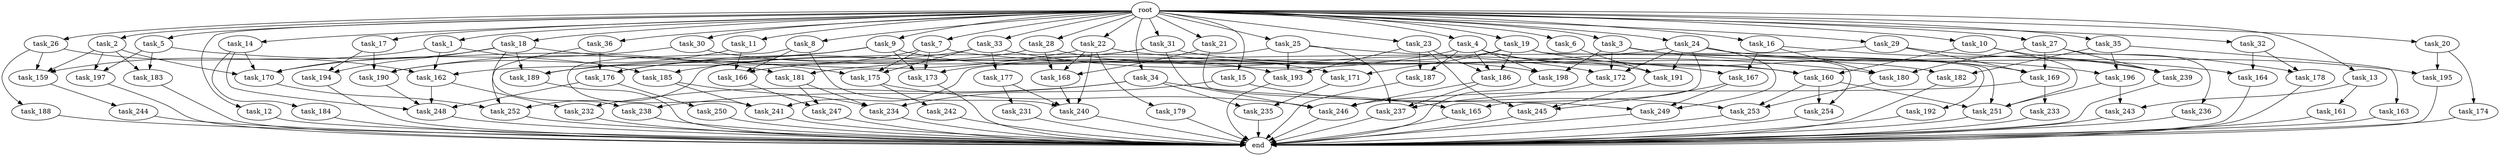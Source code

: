 digraph G {
  root [size="0.000000"];
  task_1 [size="1.024000"];
  task_2 [size="1.024000"];
  task_3 [size="1.024000"];
  task_4 [size="1.024000"];
  task_5 [size="1.024000"];
  task_6 [size="1.024000"];
  task_7 [size="1.024000"];
  task_8 [size="1.024000"];
  task_9 [size="1.024000"];
  task_10 [size="1.024000"];
  task_11 [size="1.024000"];
  task_12 [size="1.024000"];
  task_13 [size="1.024000"];
  task_14 [size="1.024000"];
  task_15 [size="1.024000"];
  task_16 [size="1.024000"];
  task_17 [size="1.024000"];
  task_18 [size="1.024000"];
  task_19 [size="1.024000"];
  task_20 [size="1.024000"];
  task_21 [size="1.024000"];
  task_22 [size="1.024000"];
  task_23 [size="1.024000"];
  task_24 [size="1.024000"];
  task_25 [size="1.024000"];
  task_26 [size="1.024000"];
  task_27 [size="1.024000"];
  task_28 [size="1.024000"];
  task_29 [size="1.024000"];
  task_30 [size="1.024000"];
  task_31 [size="1.024000"];
  task_32 [size="1.024000"];
  task_33 [size="1.024000"];
  task_34 [size="1.024000"];
  task_35 [size="1.024000"];
  task_36 [size="1.024000"];
  task_159 [size="987842478.080000"];
  task_160 [size="1700807049.216000"];
  task_161 [size="34359738.368000"];
  task_162 [size="1151051235.328000"];
  task_163 [size="549755813.888000"];
  task_164 [size="455266533.376000"];
  task_165 [size="1279900254.208000"];
  task_166 [size="1185410973.696000"];
  task_167 [size="352187318.272000"];
  task_168 [size="2027224563.712000"];
  task_169 [size="979252543.488000"];
  task_170 [size="1005022347.264000"];
  task_171 [size="1408749273.088000"];
  task_172 [size="1151051235.328000"];
  task_173 [size="1219770712.064000"];
  task_174 [size="858993459.200000"];
  task_175 [size="755914244.096000"];
  task_176 [size="1786706395.136000"];
  task_177 [size="309237645.312000"];
  task_178 [size="455266533.376000"];
  task_179 [size="309237645.312000"];
  task_180 [size="661424963.584000"];
  task_181 [size="841813590.016000"];
  task_182 [size="1408749273.088000"];
  task_183 [size="1116691496.960000"];
  task_184 [size="34359738.368000"];
  task_185 [size="936302870.528000"];
  task_186 [size="1460288880.640000"];
  task_187 [size="910533066.752000"];
  task_188 [size="214748364.800000"];
  task_189 [size="661424963.584000"];
  task_190 [size="1125281431.552000"];
  task_191 [size="1812476198.912000"];
  task_192 [size="549755813.888000"];
  task_193 [size="644245094.400000"];
  task_194 [size="833223655.424000"];
  task_195 [size="1073741824.000000"];
  task_196 [size="970662608.896000"];
  task_197 [size="1116691496.960000"];
  task_198 [size="1254130450.432000"];
  task_231 [size="858993459.200000"];
  task_232 [size="996432412.672000"];
  task_233 [size="77309411.328000"];
  task_234 [size="850403524.608000"];
  task_235 [size="1073741824.000000"];
  task_236 [size="214748364.800000"];
  task_237 [size="661424963.584000"];
  task_238 [size="996432412.672000"];
  task_239 [size="1047972020.224000"];
  task_240 [size="1898375544.832000"];
  task_241 [size="1331439861.760000"];
  task_242 [size="420906795.008000"];
  task_243 [size="111669149.696000"];
  task_244 [size="214748364.800000"];
  task_245 [size="1494648619.008000"];
  task_246 [size="1494648619.008000"];
  task_247 [size="773094113.280000"];
  task_248 [size="1288490188.800000"];
  task_249 [size="1700807049.216000"];
  task_250 [size="420906795.008000"];
  task_251 [size="1400159338.496000"];
  task_252 [size="944892805.120000"];
  task_253 [size="188978561.024000"];
  task_254 [size="498216206.336000"];
  end [size="0.000000"];

  root -> task_1 [size="1.000000"];
  root -> task_2 [size="1.000000"];
  root -> task_3 [size="1.000000"];
  root -> task_4 [size="1.000000"];
  root -> task_5 [size="1.000000"];
  root -> task_6 [size="1.000000"];
  root -> task_7 [size="1.000000"];
  root -> task_8 [size="1.000000"];
  root -> task_9 [size="1.000000"];
  root -> task_10 [size="1.000000"];
  root -> task_11 [size="1.000000"];
  root -> task_12 [size="1.000000"];
  root -> task_13 [size="1.000000"];
  root -> task_14 [size="1.000000"];
  root -> task_15 [size="1.000000"];
  root -> task_16 [size="1.000000"];
  root -> task_17 [size="1.000000"];
  root -> task_18 [size="1.000000"];
  root -> task_19 [size="1.000000"];
  root -> task_20 [size="1.000000"];
  root -> task_21 [size="1.000000"];
  root -> task_22 [size="1.000000"];
  root -> task_23 [size="1.000000"];
  root -> task_24 [size="1.000000"];
  root -> task_25 [size="1.000000"];
  root -> task_26 [size="1.000000"];
  root -> task_27 [size="1.000000"];
  root -> task_28 [size="1.000000"];
  root -> task_29 [size="1.000000"];
  root -> task_30 [size="1.000000"];
  root -> task_31 [size="1.000000"];
  root -> task_32 [size="1.000000"];
  root -> task_33 [size="1.000000"];
  root -> task_34 [size="1.000000"];
  root -> task_35 [size="1.000000"];
  root -> task_36 [size="1.000000"];
  task_1 -> task_159 [size="75497472.000000"];
  task_1 -> task_162 [size="75497472.000000"];
  task_1 -> task_185 [size="75497472.000000"];
  task_2 -> task_159 [size="679477248.000000"];
  task_2 -> task_170 [size="679477248.000000"];
  task_2 -> task_183 [size="679477248.000000"];
  task_2 -> task_197 [size="679477248.000000"];
  task_3 -> task_172 [size="411041792.000000"];
  task_3 -> task_196 [size="411041792.000000"];
  task_3 -> task_198 [size="411041792.000000"];
  task_3 -> task_254 [size="411041792.000000"];
  task_4 -> task_160 [size="679477248.000000"];
  task_4 -> task_173 [size="679477248.000000"];
  task_4 -> task_186 [size="679477248.000000"];
  task_4 -> task_187 [size="679477248.000000"];
  task_4 -> task_191 [size="679477248.000000"];
  task_4 -> task_198 [size="679477248.000000"];
  task_5 -> task_181 [size="411041792.000000"];
  task_5 -> task_183 [size="411041792.000000"];
  task_5 -> task_197 [size="411041792.000000"];
  task_6 -> task_191 [size="679477248.000000"];
  task_7 -> task_160 [size="301989888.000000"];
  task_7 -> task_173 [size="301989888.000000"];
  task_7 -> task_175 [size="301989888.000000"];
  task_7 -> task_176 [size="301989888.000000"];
  task_8 -> task_166 [size="411041792.000000"];
  task_8 -> task_240 [size="411041792.000000"];
  task_8 -> task_241 [size="411041792.000000"];
  task_9 -> task_173 [size="209715200.000000"];
  task_9 -> task_189 [size="209715200.000000"];
  task_9 -> task_190 [size="209715200.000000"];
  task_9 -> task_193 [size="209715200.000000"];
  task_10 -> task_160 [size="679477248.000000"];
  task_10 -> task_239 [size="679477248.000000"];
  task_10 -> task_251 [size="679477248.000000"];
  task_11 -> task_166 [size="209715200.000000"];
  task_11 -> task_190 [size="209715200.000000"];
  task_12 -> end [size="1.000000"];
  task_13 -> task_161 [size="33554432.000000"];
  task_13 -> task_243 [size="33554432.000000"];
  task_14 -> task_170 [size="33554432.000000"];
  task_14 -> task_184 [size="33554432.000000"];
  task_14 -> task_248 [size="33554432.000000"];
  task_15 -> task_234 [size="75497472.000000"];
  task_15 -> task_253 [size="75497472.000000"];
  task_16 -> task_167 [size="134217728.000000"];
  task_16 -> task_180 [size="134217728.000000"];
  task_16 -> task_239 [size="134217728.000000"];
  task_17 -> task_190 [size="679477248.000000"];
  task_17 -> task_194 [size="679477248.000000"];
  task_18 -> task_170 [size="134217728.000000"];
  task_18 -> task_175 [size="134217728.000000"];
  task_18 -> task_189 [size="134217728.000000"];
  task_18 -> task_194 [size="134217728.000000"];
  task_18 -> task_238 [size="134217728.000000"];
  task_19 -> task_166 [size="536870912.000000"];
  task_19 -> task_169 [size="536870912.000000"];
  task_19 -> task_171 [size="536870912.000000"];
  task_19 -> task_186 [size="536870912.000000"];
  task_19 -> task_192 [size="536870912.000000"];
  task_19 -> task_251 [size="536870912.000000"];
  task_20 -> task_174 [size="838860800.000000"];
  task_20 -> task_195 [size="838860800.000000"];
  task_21 -> task_168 [size="838860800.000000"];
  task_21 -> task_249 [size="838860800.000000"];
  task_22 -> task_168 [size="301989888.000000"];
  task_22 -> task_179 [size="301989888.000000"];
  task_22 -> task_180 [size="301989888.000000"];
  task_22 -> task_189 [size="301989888.000000"];
  task_22 -> task_240 [size="301989888.000000"];
  task_23 -> task_186 [size="209715200.000000"];
  task_23 -> task_187 [size="209715200.000000"];
  task_23 -> task_193 [size="209715200.000000"];
  task_23 -> task_245 [size="209715200.000000"];
  task_24 -> task_164 [size="411041792.000000"];
  task_24 -> task_165 [size="411041792.000000"];
  task_24 -> task_172 [size="411041792.000000"];
  task_24 -> task_178 [size="411041792.000000"];
  task_24 -> task_181 [size="411041792.000000"];
  task_24 -> task_191 [size="411041792.000000"];
  task_24 -> task_249 [size="411041792.000000"];
  task_25 -> task_167 [size="209715200.000000"];
  task_25 -> task_193 [size="209715200.000000"];
  task_25 -> task_237 [size="209715200.000000"];
  task_25 -> task_252 [size="209715200.000000"];
  task_26 -> task_159 [size="209715200.000000"];
  task_26 -> task_162 [size="209715200.000000"];
  task_26 -> task_188 [size="209715200.000000"];
  task_27 -> task_169 [size="209715200.000000"];
  task_27 -> task_180 [size="209715200.000000"];
  task_27 -> task_236 [size="209715200.000000"];
  task_27 -> task_239 [size="209715200.000000"];
  task_28 -> task_162 [size="838860800.000000"];
  task_28 -> task_168 [size="838860800.000000"];
  task_28 -> task_171 [size="838860800.000000"];
  task_29 -> task_169 [size="209715200.000000"];
  task_29 -> task_195 [size="209715200.000000"];
  task_29 -> task_241 [size="209715200.000000"];
  task_30 -> task_170 [size="134217728.000000"];
  task_30 -> task_198 [size="134217728.000000"];
  task_31 -> task_176 [size="838860800.000000"];
  task_31 -> task_182 [size="838860800.000000"];
  task_31 -> task_185 [size="838860800.000000"];
  task_31 -> task_246 [size="838860800.000000"];
  task_32 -> task_164 [size="33554432.000000"];
  task_32 -> task_178 [size="33554432.000000"];
  task_33 -> task_172 [size="301989888.000000"];
  task_33 -> task_175 [size="301989888.000000"];
  task_33 -> task_176 [size="301989888.000000"];
  task_33 -> task_177 [size="301989888.000000"];
  task_34 -> task_165 [size="838860800.000000"];
  task_34 -> task_232 [size="838860800.000000"];
  task_34 -> task_235 [size="838860800.000000"];
  task_34 -> task_238 [size="838860800.000000"];
  task_35 -> task_163 [size="536870912.000000"];
  task_35 -> task_182 [size="536870912.000000"];
  task_35 -> task_196 [size="536870912.000000"];
  task_36 -> task_176 [size="301989888.000000"];
  task_36 -> task_252 [size="301989888.000000"];
  task_159 -> task_244 [size="209715200.000000"];
  task_160 -> task_251 [size="75497472.000000"];
  task_160 -> task_253 [size="75497472.000000"];
  task_160 -> task_254 [size="75497472.000000"];
  task_161 -> end [size="1.000000"];
  task_162 -> task_232 [size="134217728.000000"];
  task_162 -> task_248 [size="134217728.000000"];
  task_163 -> end [size="1.000000"];
  task_164 -> end [size="1.000000"];
  task_165 -> end [size="1.000000"];
  task_166 -> task_247 [size="679477248.000000"];
  task_167 -> task_245 [size="411041792.000000"];
  task_167 -> task_249 [size="411041792.000000"];
  task_168 -> task_240 [size="301989888.000000"];
  task_169 -> task_233 [size="75497472.000000"];
  task_169 -> task_246 [size="75497472.000000"];
  task_170 -> task_252 [size="411041792.000000"];
  task_171 -> task_235 [size="209715200.000000"];
  task_172 -> task_237 [size="301989888.000000"];
  task_173 -> end [size="1.000000"];
  task_174 -> end [size="1.000000"];
  task_175 -> task_242 [size="411041792.000000"];
  task_175 -> task_246 [size="411041792.000000"];
  task_176 -> task_248 [size="411041792.000000"];
  task_176 -> task_250 [size="411041792.000000"];
  task_177 -> task_231 [size="838860800.000000"];
  task_177 -> task_240 [size="838860800.000000"];
  task_178 -> end [size="1.000000"];
  task_179 -> end [size="1.000000"];
  task_180 -> task_253 [size="33554432.000000"];
  task_181 -> task_234 [size="75497472.000000"];
  task_181 -> task_247 [size="75497472.000000"];
  task_182 -> end [size="1.000000"];
  task_183 -> end [size="1.000000"];
  task_184 -> end [size="1.000000"];
  task_185 -> task_234 [size="679477248.000000"];
  task_185 -> task_241 [size="679477248.000000"];
  task_186 -> task_237 [size="134217728.000000"];
  task_186 -> task_246 [size="134217728.000000"];
  task_187 -> end [size="1.000000"];
  task_188 -> end [size="1.000000"];
  task_189 -> end [size="1.000000"];
  task_190 -> task_248 [size="679477248.000000"];
  task_191 -> task_245 [size="838860800.000000"];
  task_192 -> end [size="1.000000"];
  task_193 -> end [size="1.000000"];
  task_194 -> end [size="1.000000"];
  task_195 -> end [size="1.000000"];
  task_196 -> task_243 [size="75497472.000000"];
  task_196 -> task_251 [size="75497472.000000"];
  task_197 -> end [size="1.000000"];
  task_198 -> end [size="1.000000"];
  task_231 -> end [size="1.000000"];
  task_232 -> end [size="1.000000"];
  task_233 -> end [size="1.000000"];
  task_234 -> end [size="1.000000"];
  task_235 -> end [size="1.000000"];
  task_236 -> end [size="1.000000"];
  task_237 -> end [size="1.000000"];
  task_238 -> end [size="1.000000"];
  task_239 -> end [size="1.000000"];
  task_240 -> end [size="1.000000"];
  task_241 -> end [size="1.000000"];
  task_242 -> end [size="1.000000"];
  task_243 -> end [size="1.000000"];
  task_244 -> end [size="1.000000"];
  task_245 -> end [size="1.000000"];
  task_246 -> end [size="1.000000"];
  task_247 -> end [size="1.000000"];
  task_248 -> end [size="1.000000"];
  task_249 -> end [size="1.000000"];
  task_250 -> end [size="1.000000"];
  task_251 -> end [size="1.000000"];
  task_252 -> end [size="1.000000"];
  task_253 -> end [size="1.000000"];
  task_254 -> end [size="1.000000"];
}
